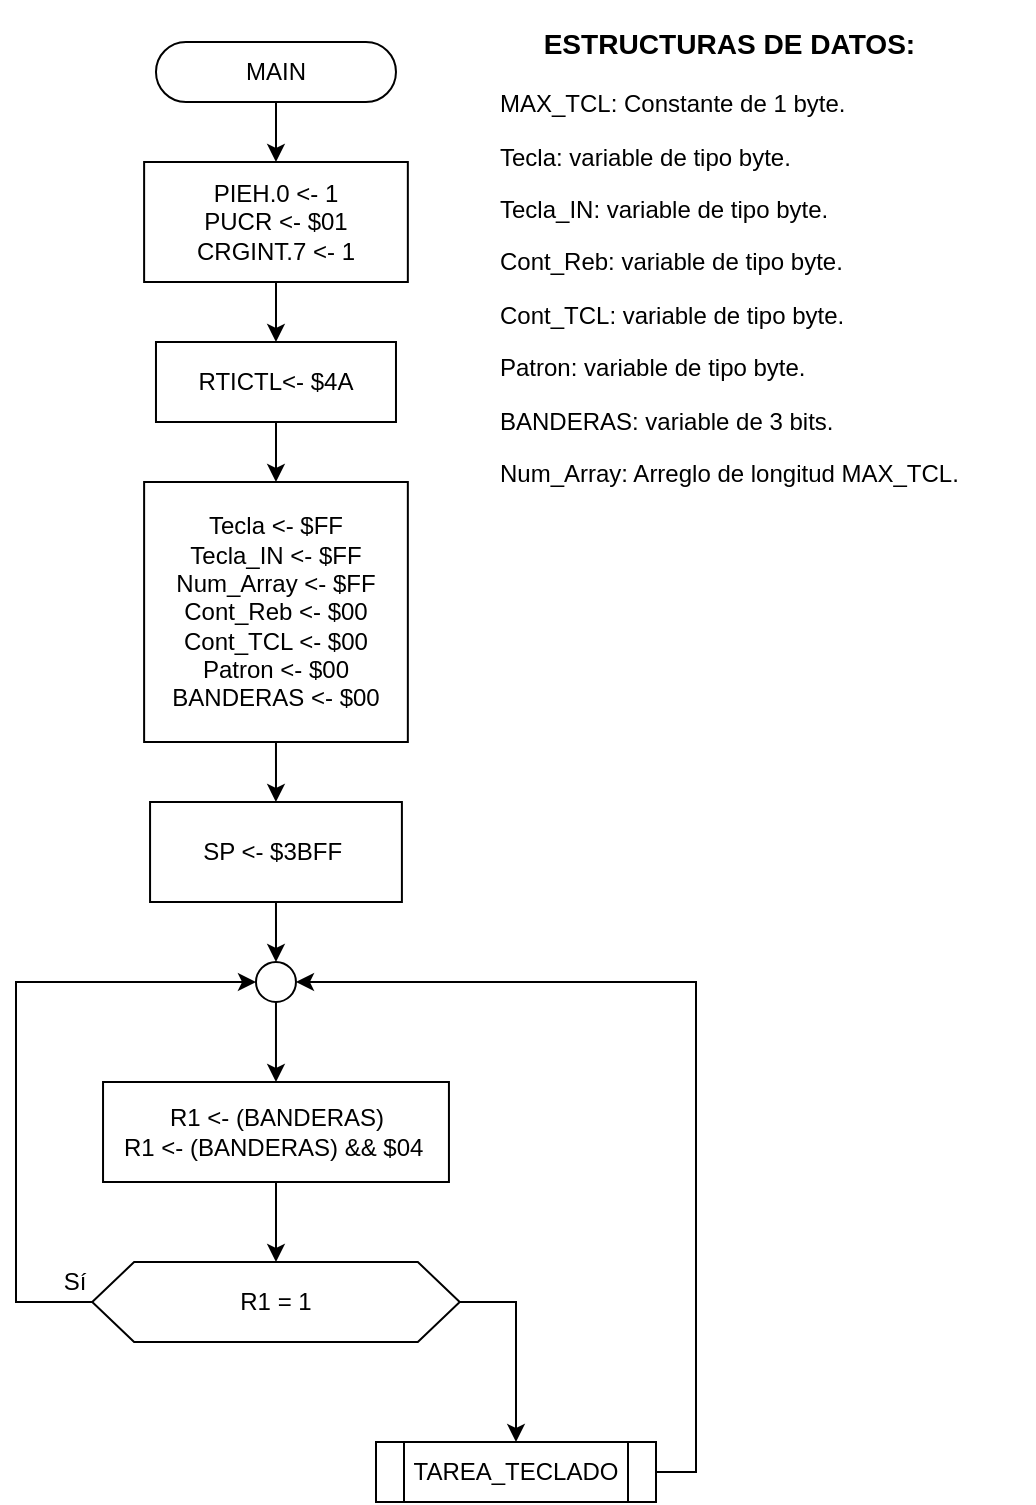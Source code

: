 <mxfile version="13.2.4" type="device"><diagram id="qp29LGe-_nLhnMj3iUD7" name="Page-1"><mxGraphModel dx="509" dy="516" grid="1" gridSize="10" guides="1" tooltips="1" connect="1" arrows="1" fold="1" page="1" pageScale="1" pageWidth="827" pageHeight="1169" math="0" shadow="0"><root><mxCell id="0"/><mxCell id="1" parent="0"/><mxCell id="hSEX5lZA5mG8osrFay_L-1" style="edgeStyle=orthogonalEdgeStyle;rounded=0;orthogonalLoop=1;jettySize=auto;html=1;exitX=0.5;exitY=1;exitDx=0;exitDy=0;entryX=0.5;entryY=0;entryDx=0;entryDy=0;" parent="1" source="hSEX5lZA5mG8osrFay_L-2" target="hSEX5lZA5mG8osrFay_L-3" edge="1"><mxGeometry relative="1" as="geometry"/></mxCell><mxCell id="hSEX5lZA5mG8osrFay_L-2" value="MAIN" style="rounded=1;whiteSpace=wrap;html=1;fontSize=12;glass=0;strokeWidth=1;shadow=0;arcSize=50;" parent="1" vertex="1"><mxGeometry x="189.99" y="190" width="120" height="30" as="geometry"/></mxCell><mxCell id="hSEX5lZA5mG8osrFay_L-5" style="edgeStyle=orthogonalEdgeStyle;rounded=0;orthogonalLoop=1;jettySize=auto;html=1;exitX=0.5;exitY=1;exitDx=0;exitDy=0;entryX=0.5;entryY=0;entryDx=0;entryDy=0;" parent="1" source="hSEX5lZA5mG8osrFay_L-3" target="hSEX5lZA5mG8osrFay_L-4" edge="1"><mxGeometry relative="1" as="geometry"/></mxCell><mxCell id="hSEX5lZA5mG8osrFay_L-3" value="PIEH.0 &amp;lt;- 1&lt;br&gt;PUCR &amp;lt;- $01&lt;br&gt;CRGINT.7 &amp;lt;- 1&lt;br&gt;" style="rounded=0;whiteSpace=wrap;html=1;" parent="1" vertex="1"><mxGeometry x="184.06" y="250" width="131.86" height="60" as="geometry"/></mxCell><mxCell id="hSEX5lZA5mG8osrFay_L-7" style="edgeStyle=orthogonalEdgeStyle;rounded=0;orthogonalLoop=1;jettySize=auto;html=1;exitX=0.5;exitY=1;exitDx=0;exitDy=0;entryX=0.5;entryY=0;entryDx=0;entryDy=0;" parent="1" source="hSEX5lZA5mG8osrFay_L-4" target="hSEX5lZA5mG8osrFay_L-6" edge="1"><mxGeometry relative="1" as="geometry"/></mxCell><mxCell id="hSEX5lZA5mG8osrFay_L-4" value="&lt;span&gt;RTICTL&amp;lt;- $4A&lt;/span&gt;" style="rounded=0;whiteSpace=wrap;html=1;" parent="1" vertex="1"><mxGeometry x="189.99" y="340" width="120" height="40" as="geometry"/></mxCell><mxCell id="hSEX5lZA5mG8osrFay_L-9" style="edgeStyle=orthogonalEdgeStyle;rounded=0;orthogonalLoop=1;jettySize=auto;html=1;exitX=0.5;exitY=1;exitDx=0;exitDy=0;" parent="1" source="hSEX5lZA5mG8osrFay_L-6" target="hSEX5lZA5mG8osrFay_L-8" edge="1"><mxGeometry relative="1" as="geometry"/></mxCell><mxCell id="hSEX5lZA5mG8osrFay_L-6" value="Tecla &amp;lt;- $FF&lt;br&gt;Tecla_IN &amp;lt;- $FF&lt;br&gt;Num_Array &amp;lt;- $FF&lt;br&gt;Cont_Reb &amp;lt;- $00&lt;br&gt;Cont_TCL &amp;lt;- $00&lt;br&gt;Patron &amp;lt;- $00&lt;br&gt;BANDERAS &amp;lt;- $00" style="rounded=0;whiteSpace=wrap;html=1;" parent="1" vertex="1"><mxGeometry x="184.06" y="410" width="131.86" height="130" as="geometry"/></mxCell><mxCell id="hSEX5lZA5mG8osrFay_L-11" style="edgeStyle=orthogonalEdgeStyle;rounded=0;orthogonalLoop=1;jettySize=auto;html=1;exitX=0.5;exitY=1;exitDx=0;exitDy=0;" parent="1" source="hSEX5lZA5mG8osrFay_L-8" target="hSEX5lZA5mG8osrFay_L-10" edge="1"><mxGeometry relative="1" as="geometry"/></mxCell><mxCell id="hSEX5lZA5mG8osrFay_L-8" value="SP &amp;lt;-&amp;nbsp;$3BFF&amp;nbsp;" style="rounded=0;whiteSpace=wrap;html=1;" parent="1" vertex="1"><mxGeometry x="187.03" y="570" width="125.92" height="50" as="geometry"/></mxCell><mxCell id="d_UeOZ0W3_0tKnYBxeQ9-2" style="edgeStyle=orthogonalEdgeStyle;rounded=0;orthogonalLoop=1;jettySize=auto;html=1;exitX=0.5;exitY=1;exitDx=0;exitDy=0;entryX=0.5;entryY=0;entryDx=0;entryDy=0;" parent="1" source="hSEX5lZA5mG8osrFay_L-10" target="d_UeOZ0W3_0tKnYBxeQ9-1" edge="1"><mxGeometry relative="1" as="geometry"/></mxCell><mxCell id="hSEX5lZA5mG8osrFay_L-10" value="" style="ellipse;whiteSpace=wrap;html=1;aspect=fixed;" parent="1" vertex="1"><mxGeometry x="239.99" y="650" width="20" height="20" as="geometry"/></mxCell><mxCell id="hSEX5lZA5mG8osrFay_L-19" style="edgeStyle=orthogonalEdgeStyle;rounded=0;orthogonalLoop=1;jettySize=auto;html=1;exitX=1;exitY=0.5;exitDx=0;exitDy=0;entryX=0.5;entryY=0;entryDx=0;entryDy=0;" parent="1" source="hSEX5lZA5mG8osrFay_L-12" target="hSEX5lZA5mG8osrFay_L-18" edge="1"><mxGeometry relative="1" as="geometry"/></mxCell><mxCell id="d_UeOZ0W3_0tKnYBxeQ9-4" style="edgeStyle=orthogonalEdgeStyle;rounded=0;orthogonalLoop=1;jettySize=auto;html=1;exitX=0;exitY=0.5;exitDx=0;exitDy=0;entryX=0;entryY=0.5;entryDx=0;entryDy=0;" parent="1" source="hSEX5lZA5mG8osrFay_L-12" target="hSEX5lZA5mG8osrFay_L-10" edge="1"><mxGeometry relative="1" as="geometry"><Array as="points"><mxPoint x="120" y="820"/><mxPoint x="120" y="660"/></Array></mxGeometry></mxCell><mxCell id="hSEX5lZA5mG8osrFay_L-12" value="R1 = 1" style="shape=hexagon;perimeter=hexagonPerimeter2;whiteSpace=wrap;html=1;size=0.114;" parent="1" vertex="1"><mxGeometry x="158.11" y="800" width="183.76" height="40" as="geometry"/></mxCell><mxCell id="hSEX5lZA5mG8osrFay_L-20" style="edgeStyle=orthogonalEdgeStyle;rounded=0;orthogonalLoop=1;jettySize=auto;html=1;exitX=1;exitY=0.5;exitDx=0;exitDy=0;entryX=1;entryY=0.5;entryDx=0;entryDy=0;" parent="1" source="hSEX5lZA5mG8osrFay_L-18" target="hSEX5lZA5mG8osrFay_L-10" edge="1"><mxGeometry relative="1" as="geometry"><Array as="points"><mxPoint x="460" y="905"/><mxPoint x="460" y="660"/></Array></mxGeometry></mxCell><mxCell id="hSEX5lZA5mG8osrFay_L-18" value="TAREA_TECLADO" style="shape=process;whiteSpace=wrap;html=1;backgroundOutline=1;" parent="1" vertex="1"><mxGeometry x="300" y="890" width="140" height="30" as="geometry"/></mxCell><mxCell id="hSEX5lZA5mG8osrFay_L-21" value="Sí" style="text;html=1;align=center;verticalAlign=middle;resizable=0;points=[];autosize=1;" parent="1" vertex="1"><mxGeometry x="133.52" y="800" width="30" height="20" as="geometry"/></mxCell><mxCell id="d_UeOZ0W3_0tKnYBxeQ9-3" style="edgeStyle=orthogonalEdgeStyle;rounded=0;orthogonalLoop=1;jettySize=auto;html=1;exitX=0.5;exitY=1;exitDx=0;exitDy=0;" parent="1" source="d_UeOZ0W3_0tKnYBxeQ9-1" target="hSEX5lZA5mG8osrFay_L-12" edge="1"><mxGeometry relative="1" as="geometry"/></mxCell><mxCell id="d_UeOZ0W3_0tKnYBxeQ9-1" value="R1 &amp;lt;- (BANDERAS)&lt;br&gt;R1 &amp;lt;- (BANDERAS) &amp;amp;&amp;amp; $04&amp;nbsp;" style="rounded=0;whiteSpace=wrap;html=1;" parent="1" vertex="1"><mxGeometry x="163.52" y="710" width="172.95" height="50" as="geometry"/></mxCell><mxCell id="d_UeOZ0W3_0tKnYBxeQ9-6" value="&lt;h3 style=&quot;text-align: center&quot;&gt;ESTRUCTURAS DE DATOS:&lt;/h3&gt;&lt;p&gt;MAX_TCL: Constante de 1 byte.&lt;/p&gt;&lt;p&gt;Tecla: variable de tipo byte.&lt;/p&gt;&lt;p&gt;Tecla_IN: variable de tipo byte.&lt;/p&gt;&lt;p&gt;Cont_Reb: variable de tipo byte.&lt;br&gt;&lt;/p&gt;&lt;p&gt;Cont_TCL: variable de tipo byte.&lt;/p&gt;&lt;p&gt;Patron: variable de tipo byte.&lt;br&gt;&lt;/p&gt;&lt;p&gt;BANDERAS: variable de 3 bits.&lt;/p&gt;&lt;p&gt;Num_Array: Arreglo de longitud MAX_TCL.&lt;/p&gt;&lt;p&gt;&lt;br&gt;&lt;/p&gt;&lt;p&gt;&lt;/p&gt;" style="text;html=1;strokeColor=none;fillColor=none;align=left;verticalAlign=middle;whiteSpace=wrap;rounded=0;" parent="1" vertex="1"><mxGeometry x="360" y="180" width="268.68" height="260" as="geometry"/></mxCell></root></mxGraphModel></diagram></mxfile>